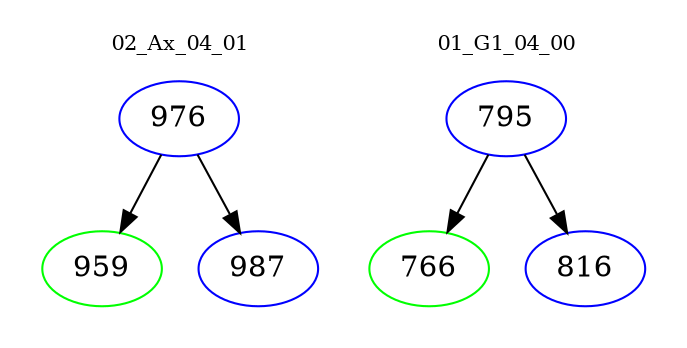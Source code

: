 digraph{
subgraph cluster_0 {
color = white
label = "02_Ax_04_01";
fontsize=10;
T0_976 [label="976", color="blue"]
T0_976 -> T0_959 [color="black"]
T0_959 [label="959", color="green"]
T0_976 -> T0_987 [color="black"]
T0_987 [label="987", color="blue"]
}
subgraph cluster_1 {
color = white
label = "01_G1_04_00";
fontsize=10;
T1_795 [label="795", color="blue"]
T1_795 -> T1_766 [color="black"]
T1_766 [label="766", color="green"]
T1_795 -> T1_816 [color="black"]
T1_816 [label="816", color="blue"]
}
}
